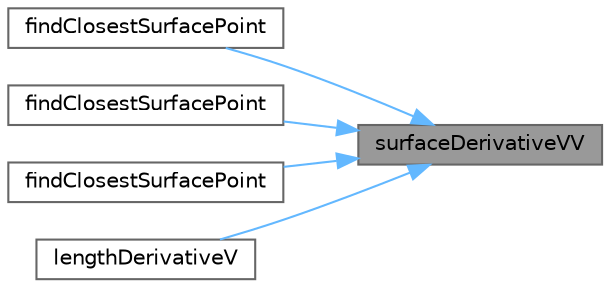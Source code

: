 digraph "surfaceDerivativeVV"
{
 // LATEX_PDF_SIZE
  bgcolor="transparent";
  edge [fontname=Helvetica,fontsize=10,labelfontname=Helvetica,labelfontsize=10];
  node [fontname=Helvetica,fontsize=10,shape=box,height=0.2,width=0.4];
  rankdir="RL";
  Node1 [id="Node000001",label="surfaceDerivativeVV",height=0.2,width=0.4,color="gray40", fillcolor="grey60", style="filled", fontcolor="black",tooltip=" "];
  Node1 -> Node2 [id="edge1_Node000001_Node000002",dir="back",color="steelblue1",style="solid",tooltip=" "];
  Node2 [id="Node000002",label="findClosestSurfacePoint",height=0.2,width=0.4,color="grey40", fillcolor="white", style="filled",URL="$classFoam_1_1NURBS3DSurface.html#a51946e3f8faf747a7549abde74249e24",tooltip=" "];
  Node1 -> Node3 [id="edge2_Node000001_Node000003",dir="back",color="steelblue1",style="solid",tooltip=" "];
  Node3 [id="Node000003",label="findClosestSurfacePoint",height=0.2,width=0.4,color="grey40", fillcolor="white", style="filled",URL="$classFoam_1_1NURBS3DSurface.html#a23c2a7bb2b3c7bae3947b372763f47a2",tooltip=" "];
  Node1 -> Node4 [id="edge3_Node000001_Node000004",dir="back",color="steelblue1",style="solid",tooltip=" "];
  Node4 [id="Node000004",label="findClosestSurfacePoint",height=0.2,width=0.4,color="grey40", fillcolor="white", style="filled",URL="$classFoam_1_1NURBS3DSurface.html#a9a5c4ae28a9ce431343343edbb08c84e",tooltip=" "];
  Node1 -> Node5 [id="edge4_Node000001_Node000005",dir="back",color="steelblue1",style="solid",tooltip=" "];
  Node5 [id="Node000005",label="lengthDerivativeV",height=0.2,width=0.4,color="grey40", fillcolor="white", style="filled",URL="$classFoam_1_1NURBS3DSurface.html#a7d08b8be252ed4c39de168eddabfdcc3",tooltip=" "];
}
